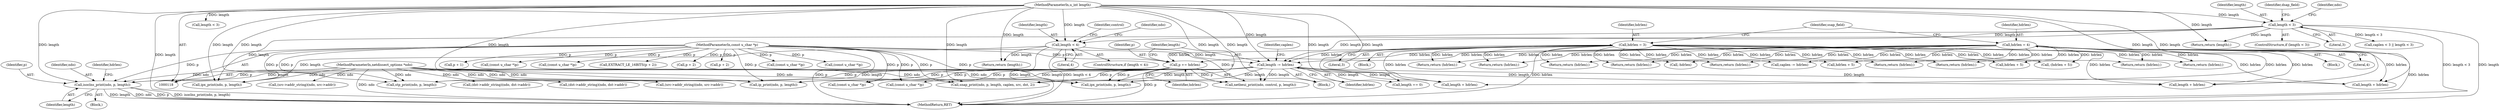 digraph "0_tcpdump_1dcd10aceabbc03bf571ea32b892c522cbe923de_10@pointer" {
"1000473" [label="(Call,isoclns_print(ndo, p, length))"];
"1000119" [label="(MethodParameterIn,netdissect_options *ndo)"];
"1000327" [label="(Call,p += hdrlen)"];
"1000237" [label="(Call,hdrlen = 4)"];
"1000191" [label="(Call,hdrlen = 3)"];
"1000120" [label="(MethodParameterIn,const u_char *p)"];
"1000330" [label="(Call,length -= hdrlen)"];
"1000150" [label="(Call,length < 3)"];
"1000121" [label="(MethodParameterIn,u_int length)"];
"1000213" [label="(Call,length < 4)"];
"1000327" [label="(Call,p += hdrlen)"];
"1000514" [label="(Call,(src->addr_string)(ndo, src->addr))"];
"1000334" [label="(Identifier,caplen)"];
"1000226" [label="(Return,return (length);)"];
"1000195" [label="(Block,)"];
"1000640" [label="(Return,return (hdrlen);)"];
"1000119" [label="(MethodParameterIn,netdissect_options *ndo)"];
"1000237" [label="(Call,hdrlen = 4)"];
"1000330" [label="(Call,length -= hdrlen)"];
"1000156" [label="(Identifier,ndo)"];
"1000387" [label="(Return,return (hdrlen);)"];
"1000163" [label="(Return,return (length);)"];
"1000752" [label="(Call,-hdrlen)"];
"1000472" [label="(Block,)"];
"1000332" [label="(Identifier,hdrlen)"];
"1000520" [label="(Call,(dst->addr_string)(ndo, dst->addr))"];
"1000172" [label="(Call,p + 1)"];
"1000150" [label="(Call,length < 3)"];
"1000478" [label="(Identifier,hdrlen)"];
"1000151" [label="(Identifier,length)"];
"1000754" [label="(MethodReturn,RET)"];
"1000206" [label="(Call,(const u_char *)p)"];
"1000571" [label="(Call,(dst->addr_string)(ndo, dst->addr))"];
"1000257" [label="(Call,ipx_print(ndo, p, length))"];
"1000351" [label="(Call,snap_print(ndo, p, length, caplen, src, dst, 2))"];
"1000636" [label="(Call,(const u_char *)p)"];
"1000239" [label="(Literal,4)"];
"1000192" [label="(Identifier,hdrlen)"];
"1000219" [label="(Identifier,ndo)"];
"1000383" [label="(Call,stp_print(ndo, p, length))"];
"1000331" [label="(Identifier,length)"];
"1000406" [label="(Return,return (hdrlen);)"];
"1000458" [label="(Return,return (hdrlen);)"];
"1000222" [label="(Call,(const u_char *)p)"];
"1000475" [label="(Identifier,p)"];
"1000229" [label="(Identifier,control)"];
"1000230" [label="(Call,EXTRACT_LE_16BITS(p + 2))"];
"1000166" [label="(Identifier,dsap_field)"];
"1000683" [label="(Return,return (hdrlen);)"];
"1000149" [label="(ControlStructure,if (length < 3))"];
"1000367" [label="(Call,hdrlen + 5)"];
"1000429" [label="(Call,ipx_print(ndo, p, length))"];
"1000473" [label="(Call,isoclns_print(ndo, p, length))"];
"1000187" [label="(Block,)"];
"1000193" [label="(Literal,3)"];
"1000152" [label="(Literal,3)"];
"1000238" [label="(Identifier,hdrlen)"];
"1000433" [label="(Return,return (hdrlen);)"];
"1000620" [label="(Return,return (hdrlen);)"];
"1000333" [label="(Call,caplen -= hdrlen)"];
"1000605" [label="(Call,length + hdrlen)"];
"1000560" [label="(Call,(src->addr_string)(ndo, src->addr))"];
"1000125" [label="(Block,)"];
"1000329" [label="(Identifier,hdrlen)"];
"1000178" [label="(Call,p + 2)"];
"1000231" [label="(Call,p + 2)"];
"1000120" [label="(MethodParameterIn,const u_char *p)"];
"1000212" [label="(ControlStructure,if (length < 4))"];
"1000214" [label="(Identifier,length)"];
"1000328" [label="(Identifier,p)"];
"1000748" [label="(Call,length + hdrlen)"];
"1000719" [label="(Call,length + hdrlen)"];
"1000653" [label="(Call,length < 3)"];
"1000453" [label="(Call,netbeui_print(ndo, control, p, length))"];
"1000191" [label="(Call,hdrlen = 3)"];
"1000474" [label="(Identifier,ndo)"];
"1000159" [label="(Call,(const u_char *)p)"];
"1000722" [label="(Return,return (hdrlen);)"];
"1000143" [label="(Call,(const u_char *)p)"];
"1000243" [label="(Identifier,ssap_field)"];
"1000616" [label="(Call,length == 0)"];
"1000476" [label="(Identifier,length)"];
"1000121" [label="(MethodParameterIn,u_int length)"];
"1000402" [label="(Call,ip_print(ndo, p, length))"];
"1000666" [label="(Call,(const u_char *)p)"];
"1000361" [label="(Call,-(hdrlen + 5))"];
"1000477" [label="(Return,return (hdrlen);)"];
"1000213" [label="(Call,length < 4)"];
"1000649" [label="(Call,caplen < 3 || length < 3)"];
"1000362" [label="(Call,hdrlen + 5)"];
"1000215" [label="(Literal,4)"];
"1000473" -> "1000472"  [label="AST: "];
"1000473" -> "1000476"  [label="CFG: "];
"1000474" -> "1000473"  [label="AST: "];
"1000475" -> "1000473"  [label="AST: "];
"1000476" -> "1000473"  [label="AST: "];
"1000478" -> "1000473"  [label="CFG: "];
"1000473" -> "1000754"  [label="DDG: length"];
"1000473" -> "1000754"  [label="DDG: ndo"];
"1000473" -> "1000754"  [label="DDG: p"];
"1000473" -> "1000754"  [label="DDG: isoclns_print(ndo, p, length)"];
"1000119" -> "1000473"  [label="DDG: ndo"];
"1000327" -> "1000473"  [label="DDG: p"];
"1000120" -> "1000473"  [label="DDG: p"];
"1000330" -> "1000473"  [label="DDG: length"];
"1000121" -> "1000473"  [label="DDG: length"];
"1000119" -> "1000118"  [label="AST: "];
"1000119" -> "1000754"  [label="DDG: ndo"];
"1000119" -> "1000257"  [label="DDG: ndo"];
"1000119" -> "1000351"  [label="DDG: ndo"];
"1000119" -> "1000383"  [label="DDG: ndo"];
"1000119" -> "1000402"  [label="DDG: ndo"];
"1000119" -> "1000429"  [label="DDG: ndo"];
"1000119" -> "1000453"  [label="DDG: ndo"];
"1000119" -> "1000514"  [label="DDG: ndo"];
"1000119" -> "1000520"  [label="DDG: ndo"];
"1000119" -> "1000560"  [label="DDG: ndo"];
"1000119" -> "1000571"  [label="DDG: ndo"];
"1000327" -> "1000125"  [label="AST: "];
"1000327" -> "1000329"  [label="CFG: "];
"1000328" -> "1000327"  [label="AST: "];
"1000329" -> "1000327"  [label="AST: "];
"1000331" -> "1000327"  [label="CFG: "];
"1000327" -> "1000754"  [label="DDG: p"];
"1000237" -> "1000327"  [label="DDG: hdrlen"];
"1000191" -> "1000327"  [label="DDG: hdrlen"];
"1000120" -> "1000327"  [label="DDG: p"];
"1000327" -> "1000351"  [label="DDG: p"];
"1000327" -> "1000383"  [label="DDG: p"];
"1000327" -> "1000402"  [label="DDG: p"];
"1000327" -> "1000429"  [label="DDG: p"];
"1000327" -> "1000453"  [label="DDG: p"];
"1000327" -> "1000636"  [label="DDG: p"];
"1000327" -> "1000666"  [label="DDG: p"];
"1000237" -> "1000195"  [label="AST: "];
"1000237" -> "1000239"  [label="CFG: "];
"1000238" -> "1000237"  [label="AST: "];
"1000239" -> "1000237"  [label="AST: "];
"1000243" -> "1000237"  [label="CFG: "];
"1000237" -> "1000754"  [label="DDG: hdrlen"];
"1000237" -> "1000330"  [label="DDG: hdrlen"];
"1000237" -> "1000333"  [label="DDG: hdrlen"];
"1000237" -> "1000361"  [label="DDG: hdrlen"];
"1000237" -> "1000362"  [label="DDG: hdrlen"];
"1000237" -> "1000367"  [label="DDG: hdrlen"];
"1000237" -> "1000387"  [label="DDG: hdrlen"];
"1000237" -> "1000406"  [label="DDG: hdrlen"];
"1000237" -> "1000433"  [label="DDG: hdrlen"];
"1000237" -> "1000458"  [label="DDG: hdrlen"];
"1000237" -> "1000477"  [label="DDG: hdrlen"];
"1000237" -> "1000605"  [label="DDG: hdrlen"];
"1000237" -> "1000620"  [label="DDG: hdrlen"];
"1000237" -> "1000640"  [label="DDG: hdrlen"];
"1000237" -> "1000683"  [label="DDG: hdrlen"];
"1000237" -> "1000719"  [label="DDG: hdrlen"];
"1000237" -> "1000722"  [label="DDG: hdrlen"];
"1000237" -> "1000748"  [label="DDG: hdrlen"];
"1000237" -> "1000752"  [label="DDG: hdrlen"];
"1000191" -> "1000187"  [label="AST: "];
"1000191" -> "1000193"  [label="CFG: "];
"1000192" -> "1000191"  [label="AST: "];
"1000193" -> "1000191"  [label="AST: "];
"1000243" -> "1000191"  [label="CFG: "];
"1000191" -> "1000754"  [label="DDG: hdrlen"];
"1000191" -> "1000330"  [label="DDG: hdrlen"];
"1000191" -> "1000333"  [label="DDG: hdrlen"];
"1000191" -> "1000361"  [label="DDG: hdrlen"];
"1000191" -> "1000362"  [label="DDG: hdrlen"];
"1000191" -> "1000367"  [label="DDG: hdrlen"];
"1000191" -> "1000387"  [label="DDG: hdrlen"];
"1000191" -> "1000406"  [label="DDG: hdrlen"];
"1000191" -> "1000433"  [label="DDG: hdrlen"];
"1000191" -> "1000458"  [label="DDG: hdrlen"];
"1000191" -> "1000477"  [label="DDG: hdrlen"];
"1000191" -> "1000605"  [label="DDG: hdrlen"];
"1000191" -> "1000620"  [label="DDG: hdrlen"];
"1000191" -> "1000640"  [label="DDG: hdrlen"];
"1000191" -> "1000683"  [label="DDG: hdrlen"];
"1000191" -> "1000719"  [label="DDG: hdrlen"];
"1000191" -> "1000722"  [label="DDG: hdrlen"];
"1000191" -> "1000748"  [label="DDG: hdrlen"];
"1000191" -> "1000752"  [label="DDG: hdrlen"];
"1000120" -> "1000118"  [label="AST: "];
"1000120" -> "1000754"  [label="DDG: p"];
"1000120" -> "1000143"  [label="DDG: p"];
"1000120" -> "1000159"  [label="DDG: p"];
"1000120" -> "1000172"  [label="DDG: p"];
"1000120" -> "1000178"  [label="DDG: p"];
"1000120" -> "1000206"  [label="DDG: p"];
"1000120" -> "1000222"  [label="DDG: p"];
"1000120" -> "1000230"  [label="DDG: p"];
"1000120" -> "1000231"  [label="DDG: p"];
"1000120" -> "1000257"  [label="DDG: p"];
"1000120" -> "1000351"  [label="DDG: p"];
"1000120" -> "1000383"  [label="DDG: p"];
"1000120" -> "1000402"  [label="DDG: p"];
"1000120" -> "1000429"  [label="DDG: p"];
"1000120" -> "1000453"  [label="DDG: p"];
"1000120" -> "1000636"  [label="DDG: p"];
"1000120" -> "1000666"  [label="DDG: p"];
"1000330" -> "1000125"  [label="AST: "];
"1000330" -> "1000332"  [label="CFG: "];
"1000331" -> "1000330"  [label="AST: "];
"1000332" -> "1000330"  [label="AST: "];
"1000334" -> "1000330"  [label="CFG: "];
"1000150" -> "1000330"  [label="DDG: length"];
"1000213" -> "1000330"  [label="DDG: length"];
"1000121" -> "1000330"  [label="DDG: length"];
"1000330" -> "1000351"  [label="DDG: length"];
"1000330" -> "1000383"  [label="DDG: length"];
"1000330" -> "1000402"  [label="DDG: length"];
"1000330" -> "1000429"  [label="DDG: length"];
"1000330" -> "1000453"  [label="DDG: length"];
"1000330" -> "1000605"  [label="DDG: length"];
"1000330" -> "1000616"  [label="DDG: length"];
"1000330" -> "1000719"  [label="DDG: length"];
"1000330" -> "1000748"  [label="DDG: length"];
"1000150" -> "1000149"  [label="AST: "];
"1000150" -> "1000152"  [label="CFG: "];
"1000151" -> "1000150"  [label="AST: "];
"1000152" -> "1000150"  [label="AST: "];
"1000156" -> "1000150"  [label="CFG: "];
"1000166" -> "1000150"  [label="CFG: "];
"1000150" -> "1000754"  [label="DDG: length"];
"1000150" -> "1000754"  [label="DDG: length < 3"];
"1000121" -> "1000150"  [label="DDG: length"];
"1000150" -> "1000163"  [label="DDG: length"];
"1000150" -> "1000213"  [label="DDG: length"];
"1000150" -> "1000257"  [label="DDG: length"];
"1000150" -> "1000649"  [label="DDG: length < 3"];
"1000121" -> "1000118"  [label="AST: "];
"1000121" -> "1000754"  [label="DDG: length"];
"1000121" -> "1000163"  [label="DDG: length"];
"1000121" -> "1000213"  [label="DDG: length"];
"1000121" -> "1000226"  [label="DDG: length"];
"1000121" -> "1000257"  [label="DDG: length"];
"1000121" -> "1000351"  [label="DDG: length"];
"1000121" -> "1000383"  [label="DDG: length"];
"1000121" -> "1000402"  [label="DDG: length"];
"1000121" -> "1000429"  [label="DDG: length"];
"1000121" -> "1000453"  [label="DDG: length"];
"1000121" -> "1000605"  [label="DDG: length"];
"1000121" -> "1000616"  [label="DDG: length"];
"1000121" -> "1000653"  [label="DDG: length"];
"1000121" -> "1000719"  [label="DDG: length"];
"1000121" -> "1000748"  [label="DDG: length"];
"1000213" -> "1000212"  [label="AST: "];
"1000213" -> "1000215"  [label="CFG: "];
"1000214" -> "1000213"  [label="AST: "];
"1000215" -> "1000213"  [label="AST: "];
"1000219" -> "1000213"  [label="CFG: "];
"1000229" -> "1000213"  [label="CFG: "];
"1000213" -> "1000754"  [label="DDG: length"];
"1000213" -> "1000754"  [label="DDG: length < 4"];
"1000213" -> "1000226"  [label="DDG: length"];
"1000213" -> "1000257"  [label="DDG: length"];
}
